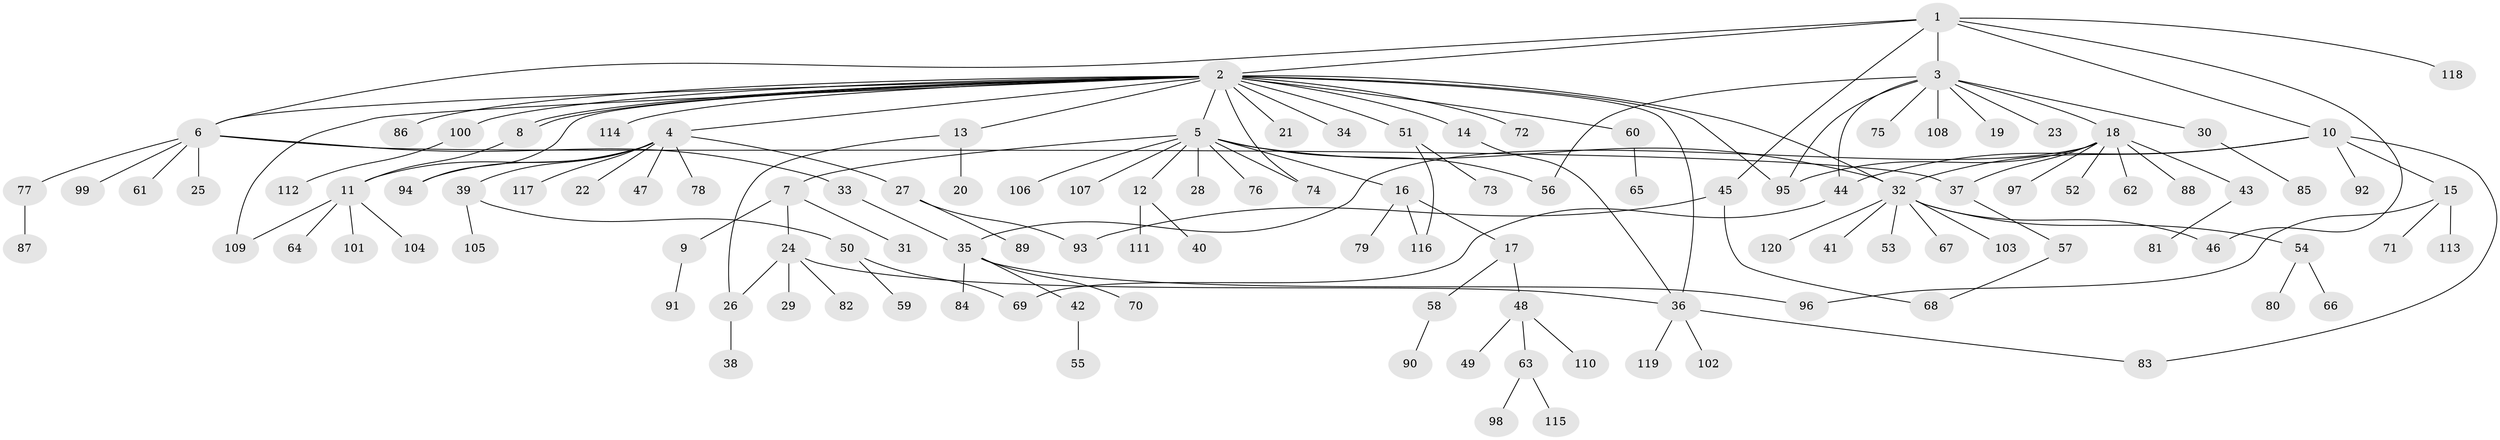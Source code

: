 // coarse degree distribution, {7: 0.023809523809523808, 20: 0.011904761904761904, 9: 0.023809523809523808, 8: 0.023809523809523808, 4: 0.03571428571428571, 3: 0.10714285714285714, 1: 0.5714285714285714, 6: 0.047619047619047616, 2: 0.14285714285714285, 5: 0.011904761904761904}
// Generated by graph-tools (version 1.1) at 2025/18/03/04/25 18:18:25]
// undirected, 120 vertices, 143 edges
graph export_dot {
graph [start="1"]
  node [color=gray90,style=filled];
  1;
  2;
  3;
  4;
  5;
  6;
  7;
  8;
  9;
  10;
  11;
  12;
  13;
  14;
  15;
  16;
  17;
  18;
  19;
  20;
  21;
  22;
  23;
  24;
  25;
  26;
  27;
  28;
  29;
  30;
  31;
  32;
  33;
  34;
  35;
  36;
  37;
  38;
  39;
  40;
  41;
  42;
  43;
  44;
  45;
  46;
  47;
  48;
  49;
  50;
  51;
  52;
  53;
  54;
  55;
  56;
  57;
  58;
  59;
  60;
  61;
  62;
  63;
  64;
  65;
  66;
  67;
  68;
  69;
  70;
  71;
  72;
  73;
  74;
  75;
  76;
  77;
  78;
  79;
  80;
  81;
  82;
  83;
  84;
  85;
  86;
  87;
  88;
  89;
  90;
  91;
  92;
  93;
  94;
  95;
  96;
  97;
  98;
  99;
  100;
  101;
  102;
  103;
  104;
  105;
  106;
  107;
  108;
  109;
  110;
  111;
  112;
  113;
  114;
  115;
  116;
  117;
  118;
  119;
  120;
  1 -- 2;
  1 -- 3;
  1 -- 6;
  1 -- 10;
  1 -- 45;
  1 -- 46;
  1 -- 118;
  2 -- 4;
  2 -- 5;
  2 -- 6;
  2 -- 8;
  2 -- 8;
  2 -- 13;
  2 -- 14;
  2 -- 21;
  2 -- 32;
  2 -- 34;
  2 -- 36;
  2 -- 51;
  2 -- 60;
  2 -- 72;
  2 -- 74;
  2 -- 86;
  2 -- 94;
  2 -- 95;
  2 -- 100;
  2 -- 109;
  2 -- 114;
  3 -- 18;
  3 -- 19;
  3 -- 23;
  3 -- 30;
  3 -- 44;
  3 -- 56;
  3 -- 75;
  3 -- 95;
  3 -- 108;
  4 -- 11;
  4 -- 22;
  4 -- 27;
  4 -- 39;
  4 -- 47;
  4 -- 78;
  4 -- 94;
  4 -- 117;
  5 -- 7;
  5 -- 12;
  5 -- 16;
  5 -- 28;
  5 -- 32;
  5 -- 56;
  5 -- 74;
  5 -- 76;
  5 -- 106;
  5 -- 107;
  6 -- 25;
  6 -- 33;
  6 -- 37;
  6 -- 61;
  6 -- 77;
  6 -- 99;
  7 -- 9;
  7 -- 24;
  7 -- 31;
  8 -- 11;
  9 -- 91;
  10 -- 15;
  10 -- 32;
  10 -- 44;
  10 -- 83;
  10 -- 92;
  11 -- 64;
  11 -- 101;
  11 -- 104;
  11 -- 109;
  12 -- 40;
  12 -- 111;
  13 -- 20;
  13 -- 26;
  14 -- 36;
  15 -- 71;
  15 -- 96;
  15 -- 113;
  16 -- 17;
  16 -- 79;
  16 -- 116;
  17 -- 48;
  17 -- 58;
  18 -- 35;
  18 -- 37;
  18 -- 43;
  18 -- 52;
  18 -- 62;
  18 -- 88;
  18 -- 95;
  18 -- 97;
  24 -- 26;
  24 -- 29;
  24 -- 36;
  24 -- 82;
  26 -- 38;
  27 -- 89;
  27 -- 93;
  30 -- 85;
  32 -- 41;
  32 -- 46;
  32 -- 53;
  32 -- 54;
  32 -- 67;
  32 -- 103;
  32 -- 120;
  33 -- 35;
  35 -- 42;
  35 -- 70;
  35 -- 84;
  35 -- 96;
  36 -- 83;
  36 -- 102;
  36 -- 119;
  37 -- 57;
  39 -- 50;
  39 -- 105;
  42 -- 55;
  43 -- 81;
  44 -- 69;
  45 -- 68;
  45 -- 93;
  48 -- 49;
  48 -- 63;
  48 -- 110;
  50 -- 59;
  50 -- 69;
  51 -- 73;
  51 -- 116;
  54 -- 66;
  54 -- 80;
  57 -- 68;
  58 -- 90;
  60 -- 65;
  63 -- 98;
  63 -- 115;
  77 -- 87;
  100 -- 112;
}
